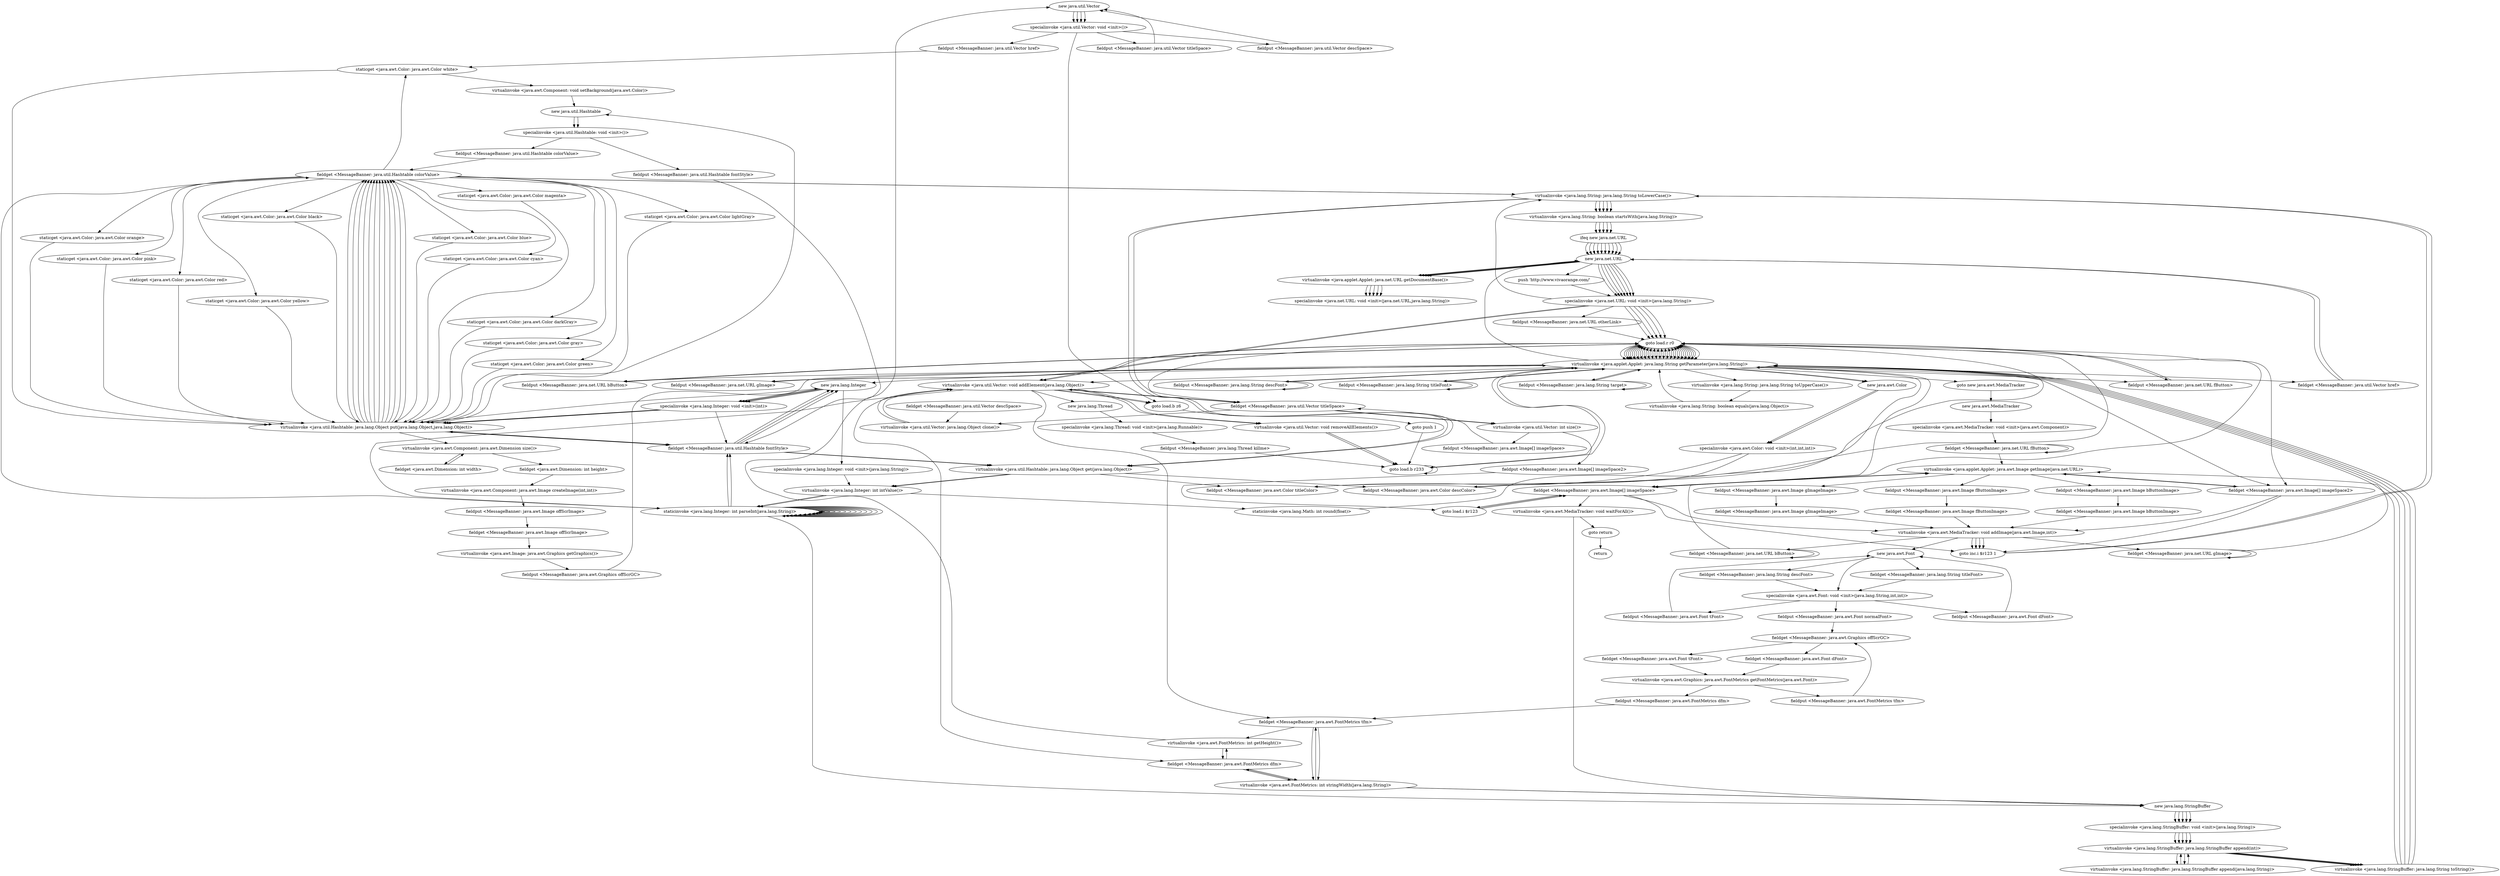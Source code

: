 digraph "" {
"new java.util.Vector";
 "new java.util.Vector"->"specialinvoke <java.util.Vector: void <init>()>";
 "specialinvoke <java.util.Vector: void <init>()>"->"fieldput <MessageBanner: java.util.Vector href>";
 "fieldput <MessageBanner: java.util.Vector href>"->"staticget <java.awt.Color: java.awt.Color white>";
 "staticget <java.awt.Color: java.awt.Color white>"->"virtualinvoke <java.awt.Component: void setBackground(java.awt.Color)>";
 "virtualinvoke <java.awt.Component: void setBackground(java.awt.Color)>"->"new java.util.Hashtable";
 "new java.util.Hashtable"->"specialinvoke <java.util.Hashtable: void <init>()>";
 "specialinvoke <java.util.Hashtable: void <init>()>"->"fieldput <MessageBanner: java.util.Hashtable colorValue>";
 "fieldput <MessageBanner: java.util.Hashtable colorValue>"->"fieldget <MessageBanner: java.util.Hashtable colorValue>";
 "fieldget <MessageBanner: java.util.Hashtable colorValue>"->"staticget <java.awt.Color: java.awt.Color black>";
 "staticget <java.awt.Color: java.awt.Color black>"->"virtualinvoke <java.util.Hashtable: java.lang.Object put(java.lang.Object,java.lang.Object)>";
 "virtualinvoke <java.util.Hashtable: java.lang.Object put(java.lang.Object,java.lang.Object)>"->"fieldget <MessageBanner: java.util.Hashtable colorValue>";
 "fieldget <MessageBanner: java.util.Hashtable colorValue>"->"staticget <java.awt.Color: java.awt.Color blue>";
 "staticget <java.awt.Color: java.awt.Color blue>"->"virtualinvoke <java.util.Hashtable: java.lang.Object put(java.lang.Object,java.lang.Object)>";
 "virtualinvoke <java.util.Hashtable: java.lang.Object put(java.lang.Object,java.lang.Object)>"->"fieldget <MessageBanner: java.util.Hashtable colorValue>";
 "fieldget <MessageBanner: java.util.Hashtable colorValue>"->"staticget <java.awt.Color: java.awt.Color cyan>";
 "staticget <java.awt.Color: java.awt.Color cyan>"->"virtualinvoke <java.util.Hashtable: java.lang.Object put(java.lang.Object,java.lang.Object)>";
 "virtualinvoke <java.util.Hashtable: java.lang.Object put(java.lang.Object,java.lang.Object)>"->"fieldget <MessageBanner: java.util.Hashtable colorValue>";
 "fieldget <MessageBanner: java.util.Hashtable colorValue>"->"staticget <java.awt.Color: java.awt.Color darkGray>";
 "staticget <java.awt.Color: java.awt.Color darkGray>"->"virtualinvoke <java.util.Hashtable: java.lang.Object put(java.lang.Object,java.lang.Object)>";
 "virtualinvoke <java.util.Hashtable: java.lang.Object put(java.lang.Object,java.lang.Object)>"->"fieldget <MessageBanner: java.util.Hashtable colorValue>";
 "fieldget <MessageBanner: java.util.Hashtable colorValue>"->"staticget <java.awt.Color: java.awt.Color gray>";
 "staticget <java.awt.Color: java.awt.Color gray>"->"virtualinvoke <java.util.Hashtable: java.lang.Object put(java.lang.Object,java.lang.Object)>";
 "virtualinvoke <java.util.Hashtable: java.lang.Object put(java.lang.Object,java.lang.Object)>"->"fieldget <MessageBanner: java.util.Hashtable colorValue>";
 "fieldget <MessageBanner: java.util.Hashtable colorValue>"->"staticget <java.awt.Color: java.awt.Color green>";
 "staticget <java.awt.Color: java.awt.Color green>"->"virtualinvoke <java.util.Hashtable: java.lang.Object put(java.lang.Object,java.lang.Object)>";
 "virtualinvoke <java.util.Hashtable: java.lang.Object put(java.lang.Object,java.lang.Object)>"->"fieldget <MessageBanner: java.util.Hashtable colorValue>";
 "fieldget <MessageBanner: java.util.Hashtable colorValue>"->"staticget <java.awt.Color: java.awt.Color lightGray>";
 "staticget <java.awt.Color: java.awt.Color lightGray>"->"virtualinvoke <java.util.Hashtable: java.lang.Object put(java.lang.Object,java.lang.Object)>";
 "virtualinvoke <java.util.Hashtable: java.lang.Object put(java.lang.Object,java.lang.Object)>"->"fieldget <MessageBanner: java.util.Hashtable colorValue>";
 "fieldget <MessageBanner: java.util.Hashtable colorValue>"->"staticget <java.awt.Color: java.awt.Color orange>";
 "staticget <java.awt.Color: java.awt.Color orange>"->"virtualinvoke <java.util.Hashtable: java.lang.Object put(java.lang.Object,java.lang.Object)>";
 "virtualinvoke <java.util.Hashtable: java.lang.Object put(java.lang.Object,java.lang.Object)>"->"fieldget <MessageBanner: java.util.Hashtable colorValue>";
 "fieldget <MessageBanner: java.util.Hashtable colorValue>"->"staticget <java.awt.Color: java.awt.Color pink>";
 "staticget <java.awt.Color: java.awt.Color pink>"->"virtualinvoke <java.util.Hashtable: java.lang.Object put(java.lang.Object,java.lang.Object)>";
 "virtualinvoke <java.util.Hashtable: java.lang.Object put(java.lang.Object,java.lang.Object)>"->"fieldget <MessageBanner: java.util.Hashtable colorValue>";
 "fieldget <MessageBanner: java.util.Hashtable colorValue>"->"staticget <java.awt.Color: java.awt.Color red>";
 "staticget <java.awt.Color: java.awt.Color red>"->"virtualinvoke <java.util.Hashtable: java.lang.Object put(java.lang.Object,java.lang.Object)>";
 "virtualinvoke <java.util.Hashtable: java.lang.Object put(java.lang.Object,java.lang.Object)>"->"fieldget <MessageBanner: java.util.Hashtable colorValue>";
 "fieldget <MessageBanner: java.util.Hashtable colorValue>"->"staticget <java.awt.Color: java.awt.Color yellow>";
 "staticget <java.awt.Color: java.awt.Color yellow>"->"virtualinvoke <java.util.Hashtable: java.lang.Object put(java.lang.Object,java.lang.Object)>";
 "virtualinvoke <java.util.Hashtable: java.lang.Object put(java.lang.Object,java.lang.Object)>"->"fieldget <MessageBanner: java.util.Hashtable colorValue>";
 "fieldget <MessageBanner: java.util.Hashtable colorValue>"->"staticget <java.awt.Color: java.awt.Color white>";
 "staticget <java.awt.Color: java.awt.Color white>"->"virtualinvoke <java.util.Hashtable: java.lang.Object put(java.lang.Object,java.lang.Object)>";
 "virtualinvoke <java.util.Hashtable: java.lang.Object put(java.lang.Object,java.lang.Object)>"->"fieldget <MessageBanner: java.util.Hashtable colorValue>";
 "fieldget <MessageBanner: java.util.Hashtable colorValue>"->"staticget <java.awt.Color: java.awt.Color magenta>";
 "staticget <java.awt.Color: java.awt.Color magenta>"->"virtualinvoke <java.util.Hashtable: java.lang.Object put(java.lang.Object,java.lang.Object)>";
 "virtualinvoke <java.util.Hashtable: java.lang.Object put(java.lang.Object,java.lang.Object)>"->"new java.util.Hashtable";
 "new java.util.Hashtable"->"specialinvoke <java.util.Hashtable: void <init>()>";
 "specialinvoke <java.util.Hashtable: void <init>()>"->"fieldput <MessageBanner: java.util.Hashtable fontStyle>";
 "fieldput <MessageBanner: java.util.Hashtable fontStyle>"->"fieldget <MessageBanner: java.util.Hashtable fontStyle>";
 "fieldget <MessageBanner: java.util.Hashtable fontStyle>"->"new java.lang.Integer";
 "new java.lang.Integer"->"specialinvoke <java.lang.Integer: void <init>(int)>";
 "specialinvoke <java.lang.Integer: void <init>(int)>"->"virtualinvoke <java.util.Hashtable: java.lang.Object put(java.lang.Object,java.lang.Object)>";
 "virtualinvoke <java.util.Hashtable: java.lang.Object put(java.lang.Object,java.lang.Object)>"->"fieldget <MessageBanner: java.util.Hashtable fontStyle>";
 "fieldget <MessageBanner: java.util.Hashtable fontStyle>"->"new java.lang.Integer";
 "new java.lang.Integer"->"specialinvoke <java.lang.Integer: void <init>(int)>";
 "specialinvoke <java.lang.Integer: void <init>(int)>"->"virtualinvoke <java.util.Hashtable: java.lang.Object put(java.lang.Object,java.lang.Object)>";
 "virtualinvoke <java.util.Hashtable: java.lang.Object put(java.lang.Object,java.lang.Object)>"->"fieldget <MessageBanner: java.util.Hashtable fontStyle>";
 "fieldget <MessageBanner: java.util.Hashtable fontStyle>"->"new java.lang.Integer";
 "new java.lang.Integer"->"specialinvoke <java.lang.Integer: void <init>(int)>";
 "specialinvoke <java.lang.Integer: void <init>(int)>"->"virtualinvoke <java.util.Hashtable: java.lang.Object put(java.lang.Object,java.lang.Object)>";
 "virtualinvoke <java.util.Hashtable: java.lang.Object put(java.lang.Object,java.lang.Object)>"->"new java.lang.Integer";
 "new java.lang.Integer"->"specialinvoke <java.lang.Integer: void <init>(int)>";
 "specialinvoke <java.lang.Integer: void <init>(int)>"->"fieldget <MessageBanner: java.util.Hashtable fontStyle>";
 "fieldget <MessageBanner: java.util.Hashtable fontStyle>"->"virtualinvoke <java.util.Hashtable: java.lang.Object put(java.lang.Object,java.lang.Object)>";
 "virtualinvoke <java.util.Hashtable: java.lang.Object put(java.lang.Object,java.lang.Object)>"->"virtualinvoke <java.awt.Component: java.awt.Dimension size()>";
 "virtualinvoke <java.awt.Component: java.awt.Dimension size()>"->"fieldget <java.awt.Dimension: int width>";
 "fieldget <java.awt.Dimension: int width>"->"virtualinvoke <java.awt.Component: java.awt.Dimension size()>";
 "virtualinvoke <java.awt.Component: java.awt.Dimension size()>"->"fieldget <java.awt.Dimension: int height>";
 "fieldget <java.awt.Dimension: int height>"->"virtualinvoke <java.awt.Component: java.awt.Image createImage(int,int)>";
 "virtualinvoke <java.awt.Component: java.awt.Image createImage(int,int)>"->"fieldput <MessageBanner: java.awt.Image offScrImage>";
 "fieldput <MessageBanner: java.awt.Image offScrImage>"->"fieldget <MessageBanner: java.awt.Image offScrImage>";
 "fieldget <MessageBanner: java.awt.Image offScrImage>"->"virtualinvoke <java.awt.Image: java.awt.Graphics getGraphics()>";
 "virtualinvoke <java.awt.Image: java.awt.Graphics getGraphics()>"->"fieldput <MessageBanner: java.awt.Graphics offScrGC>";
 "fieldput <MessageBanner: java.awt.Graphics offScrGC>"->"virtualinvoke <java.applet.Applet: java.lang.String getParameter(java.lang.String)>";
 "virtualinvoke <java.applet.Applet: java.lang.String getParameter(java.lang.String)>"->"fieldput <MessageBanner: java.lang.String target>";
 "fieldput <MessageBanner: java.lang.String target>"->"fieldput <MessageBanner: java.lang.String target>";
 "fieldput <MessageBanner: java.lang.String target>"->"virtualinvoke <java.applet.Applet: java.lang.String getParameter(java.lang.String)>";
 "virtualinvoke <java.applet.Applet: java.lang.String getParameter(java.lang.String)>"->"new java.lang.Integer";
 "new java.lang.Integer"->"specialinvoke <java.lang.Integer: void <init>(java.lang.String)>";
 "specialinvoke <java.lang.Integer: void <init>(java.lang.String)>"->"virtualinvoke <java.lang.Integer: int intValue()>";
 "virtualinvoke <java.lang.Integer: int intValue()>"->"staticinvoke <java.lang.Math: int round(float)>";
 "staticinvoke <java.lang.Math: int round(float)>"->"virtualinvoke <java.applet.Applet: java.lang.String getParameter(java.lang.String)>";
 "virtualinvoke <java.applet.Applet: java.lang.String getParameter(java.lang.String)>"->"virtualinvoke <java.lang.String: java.lang.String toUpperCase()>";
 "virtualinvoke <java.lang.String: java.lang.String toUpperCase()>"->"virtualinvoke <java.lang.String: boolean equals(java.lang.Object)>";
 "virtualinvoke <java.lang.String: boolean equals(java.lang.Object)>"->"virtualinvoke <java.applet.Applet: java.lang.String getParameter(java.lang.String)>";
 "virtualinvoke <java.applet.Applet: java.lang.String getParameter(java.lang.String)>"->"fieldput <MessageBanner: java.net.URL fButton>";
 "fieldput <MessageBanner: java.net.URL fButton>"->"goto load.r r0";
 "goto load.r r0"->"virtualinvoke <java.applet.Applet: java.lang.String getParameter(java.lang.String)>";
 "virtualinvoke <java.applet.Applet: java.lang.String getParameter(java.lang.String)>"->"fieldput <MessageBanner: java.net.URL bButton>";
 "fieldput <MessageBanner: java.net.URL bButton>"->"goto load.r r0";
 "goto load.r r0"->"virtualinvoke <java.applet.Applet: java.lang.String getParameter(java.lang.String)>";
 "virtualinvoke <java.applet.Applet: java.lang.String getParameter(java.lang.String)>"->"fieldput <MessageBanner: java.net.URL gImage>";
 "fieldput <MessageBanner: java.net.URL gImage>"->"goto load.r r0";
 "goto load.r r0"->"virtualinvoke <java.applet.Applet: java.lang.String getParameter(java.lang.String)>";
 "virtualinvoke <java.applet.Applet: java.lang.String getParameter(java.lang.String)>"->"new java.net.URL";
 "new java.net.URL"->"specialinvoke <java.net.URL: void <init>(java.lang.String)>";
 "specialinvoke <java.net.URL: void <init>(java.lang.String)>"->"fieldput <MessageBanner: java.net.URL otherLink>";
 "fieldput <MessageBanner: java.net.URL otherLink>"->"goto load.r r0";
 "goto load.r r0"->"virtualinvoke <java.applet.Applet: java.lang.String getParameter(java.lang.String)>";
 "virtualinvoke <java.applet.Applet: java.lang.String getParameter(java.lang.String)>"->"new java.awt.Color";
 "new java.awt.Color"->"specialinvoke <java.awt.Color: void <init>(int,int,int)>";
 "specialinvoke <java.awt.Color: void <init>(int,int,int)>"->"fieldput <MessageBanner: java.awt.Color titleColor>";
 "fieldput <MessageBanner: java.awt.Color titleColor>"->"goto load.r r0";
 "goto load.r r0"->"virtualinvoke <java.applet.Applet: java.lang.String getParameter(java.lang.String)>";
 "virtualinvoke <java.applet.Applet: java.lang.String getParameter(java.lang.String)>"->"new java.awt.Color";
 "new java.awt.Color"->"specialinvoke <java.awt.Color: void <init>(int,int,int)>";
 "specialinvoke <java.awt.Color: void <init>(int,int,int)>"->"fieldput <MessageBanner: java.awt.Color descColor>";
 "fieldput <MessageBanner: java.awt.Color descColor>"->"goto load.r r0";
 "goto load.r r0"->"virtualinvoke <java.applet.Applet: java.lang.String getParameter(java.lang.String)>";
 "virtualinvoke <java.applet.Applet: java.lang.String getParameter(java.lang.String)>"->"fieldput <MessageBanner: java.lang.String descFont>";
 "fieldput <MessageBanner: java.lang.String descFont>"->"fieldput <MessageBanner: java.lang.String descFont>";
 "fieldput <MessageBanner: java.lang.String descFont>"->"virtualinvoke <java.applet.Applet: java.lang.String getParameter(java.lang.String)>";
 "virtualinvoke <java.applet.Applet: java.lang.String getParameter(java.lang.String)>"->"goto load.r r0";
 "goto load.r r0"->"virtualinvoke <java.applet.Applet: java.lang.String getParameter(java.lang.String)>";
 "virtualinvoke <java.applet.Applet: java.lang.String getParameter(java.lang.String)>"->"goto load.r r0";
 "goto load.r r0"->"virtualinvoke <java.applet.Applet: java.lang.String getParameter(java.lang.String)>";
 "virtualinvoke <java.applet.Applet: java.lang.String getParameter(java.lang.String)>"->"goto load.r r0";
 "goto load.r r0"->"virtualinvoke <java.applet.Applet: java.lang.String getParameter(java.lang.String)>";
 "virtualinvoke <java.applet.Applet: java.lang.String getParameter(java.lang.String)>"->"goto load.r r0";
 "goto load.r r0"->"virtualinvoke <java.applet.Applet: java.lang.String getParameter(java.lang.String)>";
 "virtualinvoke <java.applet.Applet: java.lang.String getParameter(java.lang.String)>"->"goto load.r r0";
 "goto load.r r0"->"virtualinvoke <java.applet.Applet: java.lang.String getParameter(java.lang.String)>";
 "virtualinvoke <java.applet.Applet: java.lang.String getParameter(java.lang.String)>"->"goto load.r r0";
 "goto load.r r0"->"virtualinvoke <java.applet.Applet: java.lang.String getParameter(java.lang.String)>";
 "virtualinvoke <java.applet.Applet: java.lang.String getParameter(java.lang.String)>"->"goto load.r r0";
 "goto load.r r0"->"virtualinvoke <java.applet.Applet: java.lang.String getParameter(java.lang.String)>";
 "virtualinvoke <java.applet.Applet: java.lang.String getParameter(java.lang.String)>"->"goto load.r r0";
 "goto load.r r0"->"virtualinvoke <java.applet.Applet: java.lang.String getParameter(java.lang.String)>";
 "virtualinvoke <java.applet.Applet: java.lang.String getParameter(java.lang.String)>"->"goto load.r r0";
 "goto load.r r0"->"virtualinvoke <java.applet.Applet: java.lang.String getParameter(java.lang.String)>";
 "virtualinvoke <java.applet.Applet: java.lang.String getParameter(java.lang.String)>"->"goto load.r r0";
 "goto load.r r0"->"virtualinvoke <java.applet.Applet: java.lang.String getParameter(java.lang.String)>";
 "virtualinvoke <java.applet.Applet: java.lang.String getParameter(java.lang.String)>"->"fieldput <MessageBanner: java.lang.String titleFont>";
 "fieldput <MessageBanner: java.lang.String titleFont>"->"fieldput <MessageBanner: java.lang.String titleFont>";
 "fieldput <MessageBanner: java.lang.String titleFont>"->"virtualinvoke <java.applet.Applet: java.lang.String getParameter(java.lang.String)>";
 "virtualinvoke <java.applet.Applet: java.lang.String getParameter(java.lang.String)>"->"goto load.r r0";
 "goto load.r r0"->"virtualinvoke <java.applet.Applet: java.lang.String getParameter(java.lang.String)>";
 "virtualinvoke <java.applet.Applet: java.lang.String getParameter(java.lang.String)>"->"goto load.r r0";
 "goto load.r r0"->"virtualinvoke <java.applet.Applet: java.lang.String getParameter(java.lang.String)>";
 "virtualinvoke <java.applet.Applet: java.lang.String getParameter(java.lang.String)>"->"goto load.r r0";
 "goto load.r r0"->"virtualinvoke <java.applet.Applet: java.lang.String getParameter(java.lang.String)>";
 "virtualinvoke <java.applet.Applet: java.lang.String getParameter(java.lang.String)>"->"goto new java.awt.MediaTracker";
 "goto new java.awt.MediaTracker"->"new java.awt.MediaTracker";
 "new java.awt.MediaTracker"->"specialinvoke <java.awt.MediaTracker: void <init>(java.awt.Component)>";
 "specialinvoke <java.awt.MediaTracker: void <init>(java.awt.Component)>"->"fieldget <MessageBanner: java.net.URL fButton>";
 "fieldget <MessageBanner: java.net.URL fButton>"->"fieldget <MessageBanner: java.net.URL fButton>";
 "fieldget <MessageBanner: java.net.URL fButton>"->"virtualinvoke <java.applet.Applet: java.awt.Image getImage(java.net.URL)>";
 "virtualinvoke <java.applet.Applet: java.awt.Image getImage(java.net.URL)>"->"fieldput <MessageBanner: java.awt.Image fButtonImage>";
 "fieldput <MessageBanner: java.awt.Image fButtonImage>"->"fieldget <MessageBanner: java.awt.Image fButtonImage>";
 "fieldget <MessageBanner: java.awt.Image fButtonImage>"->"virtualinvoke <java.awt.MediaTracker: void addImage(java.awt.Image,int)>";
 "virtualinvoke <java.awt.MediaTracker: void addImage(java.awt.Image,int)>"->"fieldget <MessageBanner: java.net.URL bButton>";
 "fieldget <MessageBanner: java.net.URL bButton>"->"fieldget <MessageBanner: java.net.URL bButton>";
 "fieldget <MessageBanner: java.net.URL bButton>"->"virtualinvoke <java.applet.Applet: java.awt.Image getImage(java.net.URL)>";
 "virtualinvoke <java.applet.Applet: java.awt.Image getImage(java.net.URL)>"->"fieldput <MessageBanner: java.awt.Image bButtonImage>";
 "fieldput <MessageBanner: java.awt.Image bButtonImage>"->"fieldget <MessageBanner: java.awt.Image bButtonImage>";
 "fieldget <MessageBanner: java.awt.Image bButtonImage>"->"virtualinvoke <java.awt.MediaTracker: void addImage(java.awt.Image,int)>";
 "virtualinvoke <java.awt.MediaTracker: void addImage(java.awt.Image,int)>"->"fieldget <MessageBanner: java.net.URL gImage>";
 "fieldget <MessageBanner: java.net.URL gImage>"->"fieldget <MessageBanner: java.net.URL gImage>";
 "fieldget <MessageBanner: java.net.URL gImage>"->"virtualinvoke <java.applet.Applet: java.awt.Image getImage(java.net.URL)>";
 "virtualinvoke <java.applet.Applet: java.awt.Image getImage(java.net.URL)>"->"fieldput <MessageBanner: java.awt.Image gImageImage>";
 "fieldput <MessageBanner: java.awt.Image gImageImage>"->"fieldget <MessageBanner: java.awt.Image gImageImage>";
 "fieldget <MessageBanner: java.awt.Image gImageImage>"->"virtualinvoke <java.awt.MediaTracker: void addImage(java.awt.Image,int)>";
 "virtualinvoke <java.awt.MediaTracker: void addImage(java.awt.Image,int)>"->"new java.awt.Font";
 "new java.awt.Font"->"fieldget <MessageBanner: java.lang.String titleFont>";
 "fieldget <MessageBanner: java.lang.String titleFont>"->"specialinvoke <java.awt.Font: void <init>(java.lang.String,int,int)>";
 "specialinvoke <java.awt.Font: void <init>(java.lang.String,int,int)>"->"fieldput <MessageBanner: java.awt.Font tFont>";
 "fieldput <MessageBanner: java.awt.Font tFont>"->"new java.awt.Font";
 "new java.awt.Font"->"fieldget <MessageBanner: java.lang.String descFont>";
 "fieldget <MessageBanner: java.lang.String descFont>"->"specialinvoke <java.awt.Font: void <init>(java.lang.String,int,int)>";
 "specialinvoke <java.awt.Font: void <init>(java.lang.String,int,int)>"->"fieldput <MessageBanner: java.awt.Font dFont>";
 "fieldput <MessageBanner: java.awt.Font dFont>"->"new java.awt.Font";
 "new java.awt.Font"->"specialinvoke <java.awt.Font: void <init>(java.lang.String,int,int)>";
 "specialinvoke <java.awt.Font: void <init>(java.lang.String,int,int)>"->"fieldput <MessageBanner: java.awt.Font normalFont>";
 "fieldput <MessageBanner: java.awt.Font normalFont>"->"fieldget <MessageBanner: java.awt.Graphics offScrGC>";
 "fieldget <MessageBanner: java.awt.Graphics offScrGC>"->"fieldget <MessageBanner: java.awt.Font tFont>";
 "fieldget <MessageBanner: java.awt.Font tFont>"->"virtualinvoke <java.awt.Graphics: java.awt.FontMetrics getFontMetrics(java.awt.Font)>";
 "virtualinvoke <java.awt.Graphics: java.awt.FontMetrics getFontMetrics(java.awt.Font)>"->"fieldput <MessageBanner: java.awt.FontMetrics tfm>";
 "fieldput <MessageBanner: java.awt.FontMetrics tfm>"->"fieldget <MessageBanner: java.awt.Graphics offScrGC>";
 "fieldget <MessageBanner: java.awt.Graphics offScrGC>"->"fieldget <MessageBanner: java.awt.Font dFont>";
 "fieldget <MessageBanner: java.awt.Font dFont>"->"virtualinvoke <java.awt.Graphics: java.awt.FontMetrics getFontMetrics(java.awt.Font)>";
 "virtualinvoke <java.awt.Graphics: java.awt.FontMetrics getFontMetrics(java.awt.Font)>"->"fieldput <MessageBanner: java.awt.FontMetrics dfm>";
 "fieldput <MessageBanner: java.awt.FontMetrics dfm>"->"fieldget <MessageBanner: java.awt.FontMetrics tfm>";
 "fieldget <MessageBanner: java.awt.FontMetrics tfm>"->"virtualinvoke <java.awt.FontMetrics: int getHeight()>";
 "virtualinvoke <java.awt.FontMetrics: int getHeight()>"->"fieldget <MessageBanner: java.awt.FontMetrics dfm>";
 "fieldget <MessageBanner: java.awt.FontMetrics dfm>"->"virtualinvoke <java.awt.FontMetrics: int getHeight()>";
 "virtualinvoke <java.awt.FontMetrics: int getHeight()>"->"new java.util.Vector";
 "new java.util.Vector"->"specialinvoke <java.util.Vector: void <init>()>";
 "specialinvoke <java.util.Vector: void <init>()>"->"fieldput <MessageBanner: java.util.Vector titleSpace>";
 "fieldput <MessageBanner: java.util.Vector titleSpace>"->"new java.util.Vector";
 "new java.util.Vector"->"specialinvoke <java.util.Vector: void <init>()>";
 "specialinvoke <java.util.Vector: void <init>()>"->"fieldput <MessageBanner: java.util.Vector descSpace>";
 "fieldput <MessageBanner: java.util.Vector descSpace>"->"new java.util.Vector";
 "new java.util.Vector"->"specialinvoke <java.util.Vector: void <init>()>";
 "specialinvoke <java.util.Vector: void <init>()>"->"goto load.b z6";
 "goto load.b z6"->"goto push 1";
 "goto push 1"->"goto load.b r233";
 "goto load.b r233"->"goto load.b r233";
 "goto load.b r233"->"virtualinvoke <java.applet.Applet: java.lang.String getParameter(java.lang.String)>";
 "virtualinvoke <java.applet.Applet: java.lang.String getParameter(java.lang.String)>"->"goto load.r r0";
 "goto load.r r0"->"virtualinvoke <java.applet.Applet: java.lang.String getParameter(java.lang.String)>";
 "virtualinvoke <java.applet.Applet: java.lang.String getParameter(java.lang.String)>"->"goto load.r r0";
 "goto load.r r0"->"virtualinvoke <java.applet.Applet: java.lang.String getParameter(java.lang.String)>";
 "virtualinvoke <java.applet.Applet: java.lang.String getParameter(java.lang.String)>"->"goto load.r r0";
 "goto load.r r0"->"virtualinvoke <java.applet.Applet: java.lang.String getParameter(java.lang.String)>";
 "virtualinvoke <java.applet.Applet: java.lang.String getParameter(java.lang.String)>"->"goto load.r r0";
 "goto load.r r0"->"fieldget <MessageBanner: java.util.Vector titleSpace>";
 "fieldget <MessageBanner: java.util.Vector titleSpace>"->"virtualinvoke <java.util.Vector: int size()>";
 "virtualinvoke <java.util.Vector: int size()>"->"fieldput <MessageBanner: java.awt.Image[] imageSpace>";
 "fieldput <MessageBanner: java.awt.Image[] imageSpace>"->"fieldget <MessageBanner: java.util.Vector titleSpace>";
 "fieldget <MessageBanner: java.util.Vector titleSpace>"->"virtualinvoke <java.util.Vector: int size()>";
 "virtualinvoke <java.util.Vector: int size()>"->"fieldput <MessageBanner: java.awt.Image[] imageSpace2>";
 "fieldput <MessageBanner: java.awt.Image[] imageSpace2>"->"goto load.i $r123";
 "goto load.i $r123"->"fieldget <MessageBanner: java.awt.Image[] imageSpace>";
 "fieldget <MessageBanner: java.awt.Image[] imageSpace>"->"goto load.i $r123";
 "goto load.i $r123"->"fieldget <MessageBanner: java.awt.Image[] imageSpace>";
 "fieldget <MessageBanner: java.awt.Image[] imageSpace>"->"virtualinvoke <java.awt.MediaTracker: void waitForAll()>";
 "virtualinvoke <java.awt.MediaTracker: void waitForAll()>"->"goto return";
 "goto return"->"return";
 "virtualinvoke <java.awt.MediaTracker: void waitForAll()>"->"new java.lang.StringBuffer";
 "new java.lang.StringBuffer"->"specialinvoke <java.lang.StringBuffer: void <init>(java.lang.String)>";
 "specialinvoke <java.lang.StringBuffer: void <init>(java.lang.String)>"->"virtualinvoke <java.lang.StringBuffer: java.lang.StringBuffer append(int)>";
 "virtualinvoke <java.lang.StringBuffer: java.lang.StringBuffer append(int)>"->"virtualinvoke <java.lang.StringBuffer: java.lang.String toString()>";
 "virtualinvoke <java.lang.StringBuffer: java.lang.String toString()>"->"virtualinvoke <java.applet.Applet: java.lang.String getParameter(java.lang.String)>";
 "virtualinvoke <java.applet.Applet: java.lang.String getParameter(java.lang.String)>"->"fieldget <MessageBanner: java.awt.Image[] imageSpace2>";
 "fieldget <MessageBanner: java.awt.Image[] imageSpace2>"->"goto inc.i $r123 1";
 "goto inc.i $r123 1"->"virtualinvoke <java.lang.String: java.lang.String toLowerCase()>";
 "virtualinvoke <java.lang.String: java.lang.String toLowerCase()>"->"virtualinvoke <java.lang.String: boolean startsWith(java.lang.String)>";
 "virtualinvoke <java.lang.String: boolean startsWith(java.lang.String)>"->"ifeq new java.net.URL";
 "ifeq new java.net.URL"->"new java.net.URL";
 "new java.net.URL"->"specialinvoke <java.net.URL: void <init>(java.lang.String)>";
 "specialinvoke <java.net.URL: void <init>(java.lang.String)>"->"goto load.r r0";
 "goto load.r r0"->"fieldget <MessageBanner: java.awt.Image[] imageSpace2>";
 "fieldget <MessageBanner: java.awt.Image[] imageSpace2>"->"virtualinvoke <java.applet.Applet: java.awt.Image getImage(java.net.URL)>";
 "virtualinvoke <java.applet.Applet: java.awt.Image getImage(java.net.URL)>"->"fieldget <MessageBanner: java.awt.Image[] imageSpace2>";
 "fieldget <MessageBanner: java.awt.Image[] imageSpace2>"->"virtualinvoke <java.awt.MediaTracker: void addImage(java.awt.Image,int)>";
 "virtualinvoke <java.awt.MediaTracker: void addImage(java.awt.Image,int)>"->"goto inc.i $r123 1";
 "virtualinvoke <java.awt.MediaTracker: void addImage(java.awt.Image,int)>"->"goto inc.i $r123 1";
 "ifeq new java.net.URL"->"new java.net.URL";
 "new java.net.URL"->"virtualinvoke <java.applet.Applet: java.net.URL getDocumentBase()>";
 "virtualinvoke <java.applet.Applet: java.net.URL getDocumentBase()>"->"specialinvoke <java.net.URL: void <init>(java.net.URL,java.lang.String)>";
"new java.lang.StringBuffer";
 "new java.lang.StringBuffer"->"specialinvoke <java.lang.StringBuffer: void <init>(java.lang.String)>";
 "specialinvoke <java.lang.StringBuffer: void <init>(java.lang.String)>"->"virtualinvoke <java.lang.StringBuffer: java.lang.StringBuffer append(int)>";
 "virtualinvoke <java.lang.StringBuffer: java.lang.StringBuffer append(int)>"->"virtualinvoke <java.lang.StringBuffer: java.lang.String toString()>";
 "virtualinvoke <java.lang.StringBuffer: java.lang.String toString()>"->"virtualinvoke <java.applet.Applet: java.lang.String getParameter(java.lang.String)>";
 "virtualinvoke <java.applet.Applet: java.lang.String getParameter(java.lang.String)>"->"fieldget <MessageBanner: java.awt.Image[] imageSpace>";
 "fieldget <MessageBanner: java.awt.Image[] imageSpace>"->"goto inc.i $r123 1";
 "goto inc.i $r123 1"->"virtualinvoke <java.lang.String: java.lang.String toLowerCase()>";
 "virtualinvoke <java.lang.String: java.lang.String toLowerCase()>"->"virtualinvoke <java.lang.String: boolean startsWith(java.lang.String)>";
 "virtualinvoke <java.lang.String: boolean startsWith(java.lang.String)>"->"ifeq new java.net.URL";
 "ifeq new java.net.URL"->"new java.net.URL";
 "new java.net.URL"->"specialinvoke <java.net.URL: void <init>(java.lang.String)>";
 "specialinvoke <java.net.URL: void <init>(java.lang.String)>"->"goto load.r r0";
 "goto load.r r0"->"fieldget <MessageBanner: java.awt.Image[] imageSpace>";
 "fieldget <MessageBanner: java.awt.Image[] imageSpace>"->"virtualinvoke <java.applet.Applet: java.awt.Image getImage(java.net.URL)>";
 "virtualinvoke <java.applet.Applet: java.awt.Image getImage(java.net.URL)>"->"fieldget <MessageBanner: java.awt.Image[] imageSpace>";
 "fieldget <MessageBanner: java.awt.Image[] imageSpace>"->"virtualinvoke <java.awt.MediaTracker: void addImage(java.awt.Image,int)>";
 "virtualinvoke <java.awt.MediaTracker: void addImage(java.awt.Image,int)>"->"goto inc.i $r123 1";
 "virtualinvoke <java.awt.MediaTracker: void addImage(java.awt.Image,int)>"->"goto inc.i $r123 1";
 "ifeq new java.net.URL"->"new java.net.URL";
 "new java.net.URL"->"virtualinvoke <java.applet.Applet: java.net.URL getDocumentBase()>";
 "virtualinvoke <java.applet.Applet: java.net.URL getDocumentBase()>"->"specialinvoke <java.net.URL: void <init>(java.net.URL,java.lang.String)>";
"staticinvoke <java.lang.Integer: int parseInt(java.lang.String)>";
 "staticinvoke <java.lang.Integer: int parseInt(java.lang.String)>"->"staticinvoke <java.lang.Integer: int parseInt(java.lang.String)>";
 "staticinvoke <java.lang.Integer: int parseInt(java.lang.String)>"->"staticinvoke <java.lang.Integer: int parseInt(java.lang.String)>";
 "staticinvoke <java.lang.Integer: int parseInt(java.lang.String)>"->"staticinvoke <java.lang.Integer: int parseInt(java.lang.String)>";
 "staticinvoke <java.lang.Integer: int parseInt(java.lang.String)>"->"new java.lang.StringBuffer";
 "new java.lang.StringBuffer"->"specialinvoke <java.lang.StringBuffer: void <init>(java.lang.String)>";
 "specialinvoke <java.lang.StringBuffer: void <init>(java.lang.String)>"->"virtualinvoke <java.lang.StringBuffer: java.lang.StringBuffer append(int)>";
 "virtualinvoke <java.lang.StringBuffer: java.lang.StringBuffer append(int)>"->"virtualinvoke <java.lang.StringBuffer: java.lang.StringBuffer append(java.lang.String)>";
 "virtualinvoke <java.lang.StringBuffer: java.lang.StringBuffer append(java.lang.String)>"->"virtualinvoke <java.lang.StringBuffer: java.lang.StringBuffer append(int)>";
 "virtualinvoke <java.lang.StringBuffer: java.lang.StringBuffer append(int)>"->"virtualinvoke <java.lang.StringBuffer: java.lang.String toString()>";
 "virtualinvoke <java.lang.StringBuffer: java.lang.String toString()>"->"virtualinvoke <java.applet.Applet: java.lang.String getParameter(java.lang.String)>";
 "virtualinvoke <java.applet.Applet: java.lang.String getParameter(java.lang.String)>"->"virtualinvoke <java.util.Vector: void addElement(java.lang.Object)>";
 "virtualinvoke <java.util.Vector: void addElement(java.lang.Object)>"->"fieldget <MessageBanner: java.util.Vector titleSpace>";
 "fieldget <MessageBanner: java.util.Vector titleSpace>"->"virtualinvoke <java.util.Vector: void addElement(java.lang.Object)>";
 "virtualinvoke <java.util.Vector: void addElement(java.lang.Object)>"->"new java.lang.Thread";
 "new java.lang.Thread"->"specialinvoke <java.lang.Thread: void <init>(java.lang.Runnable)>";
 "specialinvoke <java.lang.Thread: void <init>(java.lang.Runnable)>"->"fieldput <MessageBanner: java.lang.Thread killme>";
 "fieldput <MessageBanner: java.lang.Thread killme>"->"goto load.b r233";
"fieldget <MessageBanner: java.util.Vector titleSpace>";
 "fieldget <MessageBanner: java.util.Vector titleSpace>"->"virtualinvoke <java.util.Vector: java.lang.Object clone()>";
 "virtualinvoke <java.util.Vector: java.lang.Object clone()>"->"virtualinvoke <java.util.Vector: void addElement(java.lang.Object)>";
 "virtualinvoke <java.util.Vector: void addElement(java.lang.Object)>"->"virtualinvoke <java.util.Vector: void removeAllElements()>";
 "virtualinvoke <java.util.Vector: void removeAllElements()>"->"goto load.b r233";
"virtualinvoke <java.util.Vector: void addElement(java.lang.Object)>";
 "virtualinvoke <java.util.Vector: void addElement(java.lang.Object)>"->"fieldget <MessageBanner: java.awt.FontMetrics tfm>";
 "fieldget <MessageBanner: java.awt.FontMetrics tfm>"->"virtualinvoke <java.awt.FontMetrics: int stringWidth(java.lang.String)>";
 "virtualinvoke <java.awt.FontMetrics: int stringWidth(java.lang.String)>"->"fieldget <MessageBanner: java.awt.FontMetrics tfm>";
 "fieldget <MessageBanner: java.awt.FontMetrics tfm>"->"virtualinvoke <java.awt.FontMetrics: int stringWidth(java.lang.String)>";
 "virtualinvoke <java.awt.FontMetrics: int stringWidth(java.lang.String)>"->"new java.lang.StringBuffer";
 "new java.lang.StringBuffer"->"specialinvoke <java.lang.StringBuffer: void <init>(java.lang.String)>";
 "specialinvoke <java.lang.StringBuffer: void <init>(java.lang.String)>"->"virtualinvoke <java.lang.StringBuffer: java.lang.StringBuffer append(int)>";
 "virtualinvoke <java.lang.StringBuffer: java.lang.StringBuffer append(int)>"->"virtualinvoke <java.lang.StringBuffer: java.lang.StringBuffer append(java.lang.String)>";
 "virtualinvoke <java.lang.StringBuffer: java.lang.StringBuffer append(java.lang.String)>"->"virtualinvoke <java.lang.StringBuffer: java.lang.StringBuffer append(int)>";
 "virtualinvoke <java.lang.StringBuffer: java.lang.StringBuffer append(int)>"->"virtualinvoke <java.lang.StringBuffer: java.lang.String toString()>";
 "virtualinvoke <java.lang.StringBuffer: java.lang.String toString()>"->"virtualinvoke <java.applet.Applet: java.lang.String getParameter(java.lang.String)>";
 "virtualinvoke <java.applet.Applet: java.lang.String getParameter(java.lang.String)>"->"goto load.b r233";
"fieldget <MessageBanner: java.util.Vector descSpace>";
 "fieldget <MessageBanner: java.util.Vector descSpace>"->"virtualinvoke <java.util.Vector: java.lang.Object clone()>";
 "virtualinvoke <java.util.Vector: java.lang.Object clone()>"->"virtualinvoke <java.util.Vector: void addElement(java.lang.Object)>";
 "virtualinvoke <java.util.Vector: void addElement(java.lang.Object)>"->"virtualinvoke <java.util.Vector: void removeAllElements()>";
 "virtualinvoke <java.util.Vector: void removeAllElements()>"->"goto load.b r233";
"virtualinvoke <java.util.Vector: void addElement(java.lang.Object)>";
 "virtualinvoke <java.util.Vector: void addElement(java.lang.Object)>"->"fieldget <MessageBanner: java.awt.FontMetrics dfm>";
 "fieldget <MessageBanner: java.awt.FontMetrics dfm>"->"virtualinvoke <java.awt.FontMetrics: int stringWidth(java.lang.String)>";
 "virtualinvoke <java.awt.FontMetrics: int stringWidth(java.lang.String)>"->"fieldget <MessageBanner: java.awt.FontMetrics dfm>";
 "fieldget <MessageBanner: java.awt.FontMetrics dfm>"->"virtualinvoke <java.awt.FontMetrics: int stringWidth(java.lang.String)>";
 "virtualinvoke <java.awt.FontMetrics: int stringWidth(java.lang.String)>"->"new java.lang.StringBuffer";
 "new java.lang.StringBuffer"->"specialinvoke <java.lang.StringBuffer: void <init>(java.lang.String)>";
 "specialinvoke <java.lang.StringBuffer: void <init>(java.lang.String)>"->"virtualinvoke <java.lang.StringBuffer: java.lang.StringBuffer append(int)>";
 "virtualinvoke <java.lang.StringBuffer: java.lang.StringBuffer append(int)>"->"virtualinvoke <java.lang.StringBuffer: java.lang.String toString()>";
 "virtualinvoke <java.lang.StringBuffer: java.lang.String toString()>"->"virtualinvoke <java.applet.Applet: java.lang.String getParameter(java.lang.String)>";
 "virtualinvoke <java.applet.Applet: java.lang.String getParameter(java.lang.String)>"->"fieldget <MessageBanner: java.util.Vector href>";
 "fieldget <MessageBanner: java.util.Vector href>"->"new java.net.URL";
 "new java.net.URL"->"push 'http://www.vivaorange.com/'";
 "push 'http://www.vivaorange.com/'"->"specialinvoke <java.net.URL: void <init>(java.lang.String)>";
 "specialinvoke <java.net.URL: void <init>(java.lang.String)>"->"virtualinvoke <java.util.Vector: void addElement(java.lang.Object)>";
 "virtualinvoke <java.util.Vector: void addElement(java.lang.Object)>"->"goto load.b z6";
 "virtualinvoke <java.util.Vector: void addElement(java.lang.Object)>"->"goto load.b z6";
"fieldget <MessageBanner: java.util.Vector href>";
 "fieldget <MessageBanner: java.util.Vector href>"->"new java.net.URL";
 "new java.net.URL"->"specialinvoke <java.net.URL: void <init>(java.lang.String)>";
 "specialinvoke <java.net.URL: void <init>(java.lang.String)>"->"virtualinvoke <java.util.Vector: void addElement(java.lang.Object)>";
 "virtualinvoke <java.util.Vector: void addElement(java.lang.Object)>"->"staticinvoke <java.lang.Integer: int parseInt(java.lang.String)>";
 "staticinvoke <java.lang.Integer: int parseInt(java.lang.String)>"->"staticinvoke <java.lang.Integer: int parseInt(java.lang.String)>";
 "staticinvoke <java.lang.Integer: int parseInt(java.lang.String)>"->"fieldget <MessageBanner: java.util.Hashtable fontStyle>";
 "fieldget <MessageBanner: java.util.Hashtable fontStyle>"->"virtualinvoke <java.util.Hashtable: java.lang.Object get(java.lang.Object)>";
 "virtualinvoke <java.util.Hashtable: java.lang.Object get(java.lang.Object)>"->"virtualinvoke <java.lang.Integer: int intValue()>";
 "virtualinvoke <java.lang.Integer: int intValue()>"->"staticinvoke <java.lang.Integer: int parseInt(java.lang.String)>";
 "staticinvoke <java.lang.Integer: int parseInt(java.lang.String)>"->"staticinvoke <java.lang.Integer: int parseInt(java.lang.String)>";
 "staticinvoke <java.lang.Integer: int parseInt(java.lang.String)>"->"staticinvoke <java.lang.Integer: int parseInt(java.lang.String)>";
 "staticinvoke <java.lang.Integer: int parseInt(java.lang.String)>"->"staticinvoke <java.lang.Integer: int parseInt(java.lang.String)>";
 "staticinvoke <java.lang.Integer: int parseInt(java.lang.String)>"->"staticinvoke <java.lang.Integer: int parseInt(java.lang.String)>";
 "staticinvoke <java.lang.Integer: int parseInt(java.lang.String)>"->"staticinvoke <java.lang.Integer: int parseInt(java.lang.String)>";
 "staticinvoke <java.lang.Integer: int parseInt(java.lang.String)>"->"staticinvoke <java.lang.Integer: int parseInt(java.lang.String)>";
 "staticinvoke <java.lang.Integer: int parseInt(java.lang.String)>"->"staticinvoke <java.lang.Integer: int parseInt(java.lang.String)>";
 "staticinvoke <java.lang.Integer: int parseInt(java.lang.String)>"->"staticinvoke <java.lang.Integer: int parseInt(java.lang.String)>";
 "staticinvoke <java.lang.Integer: int parseInt(java.lang.String)>"->"fieldget <MessageBanner: java.util.Hashtable fontStyle>";
 "fieldget <MessageBanner: java.util.Hashtable fontStyle>"->"virtualinvoke <java.util.Hashtable: java.lang.Object get(java.lang.Object)>";
 "virtualinvoke <java.util.Hashtable: java.lang.Object get(java.lang.Object)>"->"virtualinvoke <java.lang.Integer: int intValue()>";
 "virtualinvoke <java.lang.Integer: int intValue()>"->"staticinvoke <java.lang.Integer: int parseInt(java.lang.String)>";
 "staticinvoke <java.lang.Integer: int parseInt(java.lang.String)>"->"fieldget <MessageBanner: java.util.Hashtable colorValue>";
 "fieldget <MessageBanner: java.util.Hashtable colorValue>"->"virtualinvoke <java.lang.String: java.lang.String toLowerCase()>";
 "virtualinvoke <java.lang.String: java.lang.String toLowerCase()>"->"virtualinvoke <java.util.Hashtable: java.lang.Object get(java.lang.Object)>";
 "virtualinvoke <java.util.Hashtable: java.lang.Object get(java.lang.Object)>"->"fieldput <MessageBanner: java.awt.Color descColor>";
"fieldget <MessageBanner: java.util.Hashtable colorValue>";
 "fieldget <MessageBanner: java.util.Hashtable colorValue>"->"virtualinvoke <java.lang.String: java.lang.String toLowerCase()>";
 "virtualinvoke <java.lang.String: java.lang.String toLowerCase()>"->"virtualinvoke <java.util.Hashtable: java.lang.Object get(java.lang.Object)>";
 "virtualinvoke <java.util.Hashtable: java.lang.Object get(java.lang.Object)>"->"fieldput <MessageBanner: java.awt.Color titleColor>";
 "specialinvoke <java.net.URL: void <init>(java.lang.String)>"->"virtualinvoke <java.lang.String: java.lang.String toLowerCase()>";
 "virtualinvoke <java.lang.String: java.lang.String toLowerCase()>"->"virtualinvoke <java.lang.String: boolean startsWith(java.lang.String)>";
 "virtualinvoke <java.lang.String: boolean startsWith(java.lang.String)>"->"ifeq new java.net.URL";
 "ifeq new java.net.URL"->"new java.net.URL";
 "new java.net.URL"->"specialinvoke <java.net.URL: void <init>(java.lang.String)>";
 "specialinvoke <java.net.URL: void <init>(java.lang.String)>"->"goto load.r r0";
 "goto load.r r0"->"fieldput <MessageBanner: java.net.URL gImage>";
 "ifeq new java.net.URL"->"new java.net.URL";
 "new java.net.URL"->"virtualinvoke <java.applet.Applet: java.net.URL getDocumentBase()>";
 "virtualinvoke <java.applet.Applet: java.net.URL getDocumentBase()>"->"specialinvoke <java.net.URL: void <init>(java.net.URL,java.lang.String)>";
"virtualinvoke <java.lang.String: java.lang.String toLowerCase()>";
 "virtualinvoke <java.lang.String: java.lang.String toLowerCase()>"->"virtualinvoke <java.lang.String: boolean startsWith(java.lang.String)>";
 "virtualinvoke <java.lang.String: boolean startsWith(java.lang.String)>"->"ifeq new java.net.URL";
 "ifeq new java.net.URL"->"new java.net.URL";
 "new java.net.URL"->"specialinvoke <java.net.URL: void <init>(java.lang.String)>";
 "specialinvoke <java.net.URL: void <init>(java.lang.String)>"->"goto load.r r0";
 "goto load.r r0"->"fieldput <MessageBanner: java.net.URL bButton>";
 "ifeq new java.net.URL"->"new java.net.URL";
 "new java.net.URL"->"virtualinvoke <java.applet.Applet: java.net.URL getDocumentBase()>";
 "virtualinvoke <java.applet.Applet: java.net.URL getDocumentBase()>"->"specialinvoke <java.net.URL: void <init>(java.net.URL,java.lang.String)>";
"virtualinvoke <java.lang.String: java.lang.String toLowerCase()>";
 "virtualinvoke <java.lang.String: java.lang.String toLowerCase()>"->"virtualinvoke <java.lang.String: boolean startsWith(java.lang.String)>";
 "virtualinvoke <java.lang.String: boolean startsWith(java.lang.String)>"->"ifeq new java.net.URL";
 "ifeq new java.net.URL"->"new java.net.URL";
 "new java.net.URL"->"specialinvoke <java.net.URL: void <init>(java.lang.String)>";
 "specialinvoke <java.net.URL: void <init>(java.lang.String)>"->"goto load.r r0";
 "goto load.r r0"->"fieldput <MessageBanner: java.net.URL fButton>";
 "ifeq new java.net.URL"->"new java.net.URL";
 "new java.net.URL"->"virtualinvoke <java.applet.Applet: java.net.URL getDocumentBase()>";
 "virtualinvoke <java.applet.Applet: java.net.URL getDocumentBase()>"->"specialinvoke <java.net.URL: void <init>(java.net.URL,java.lang.String)>";
}
